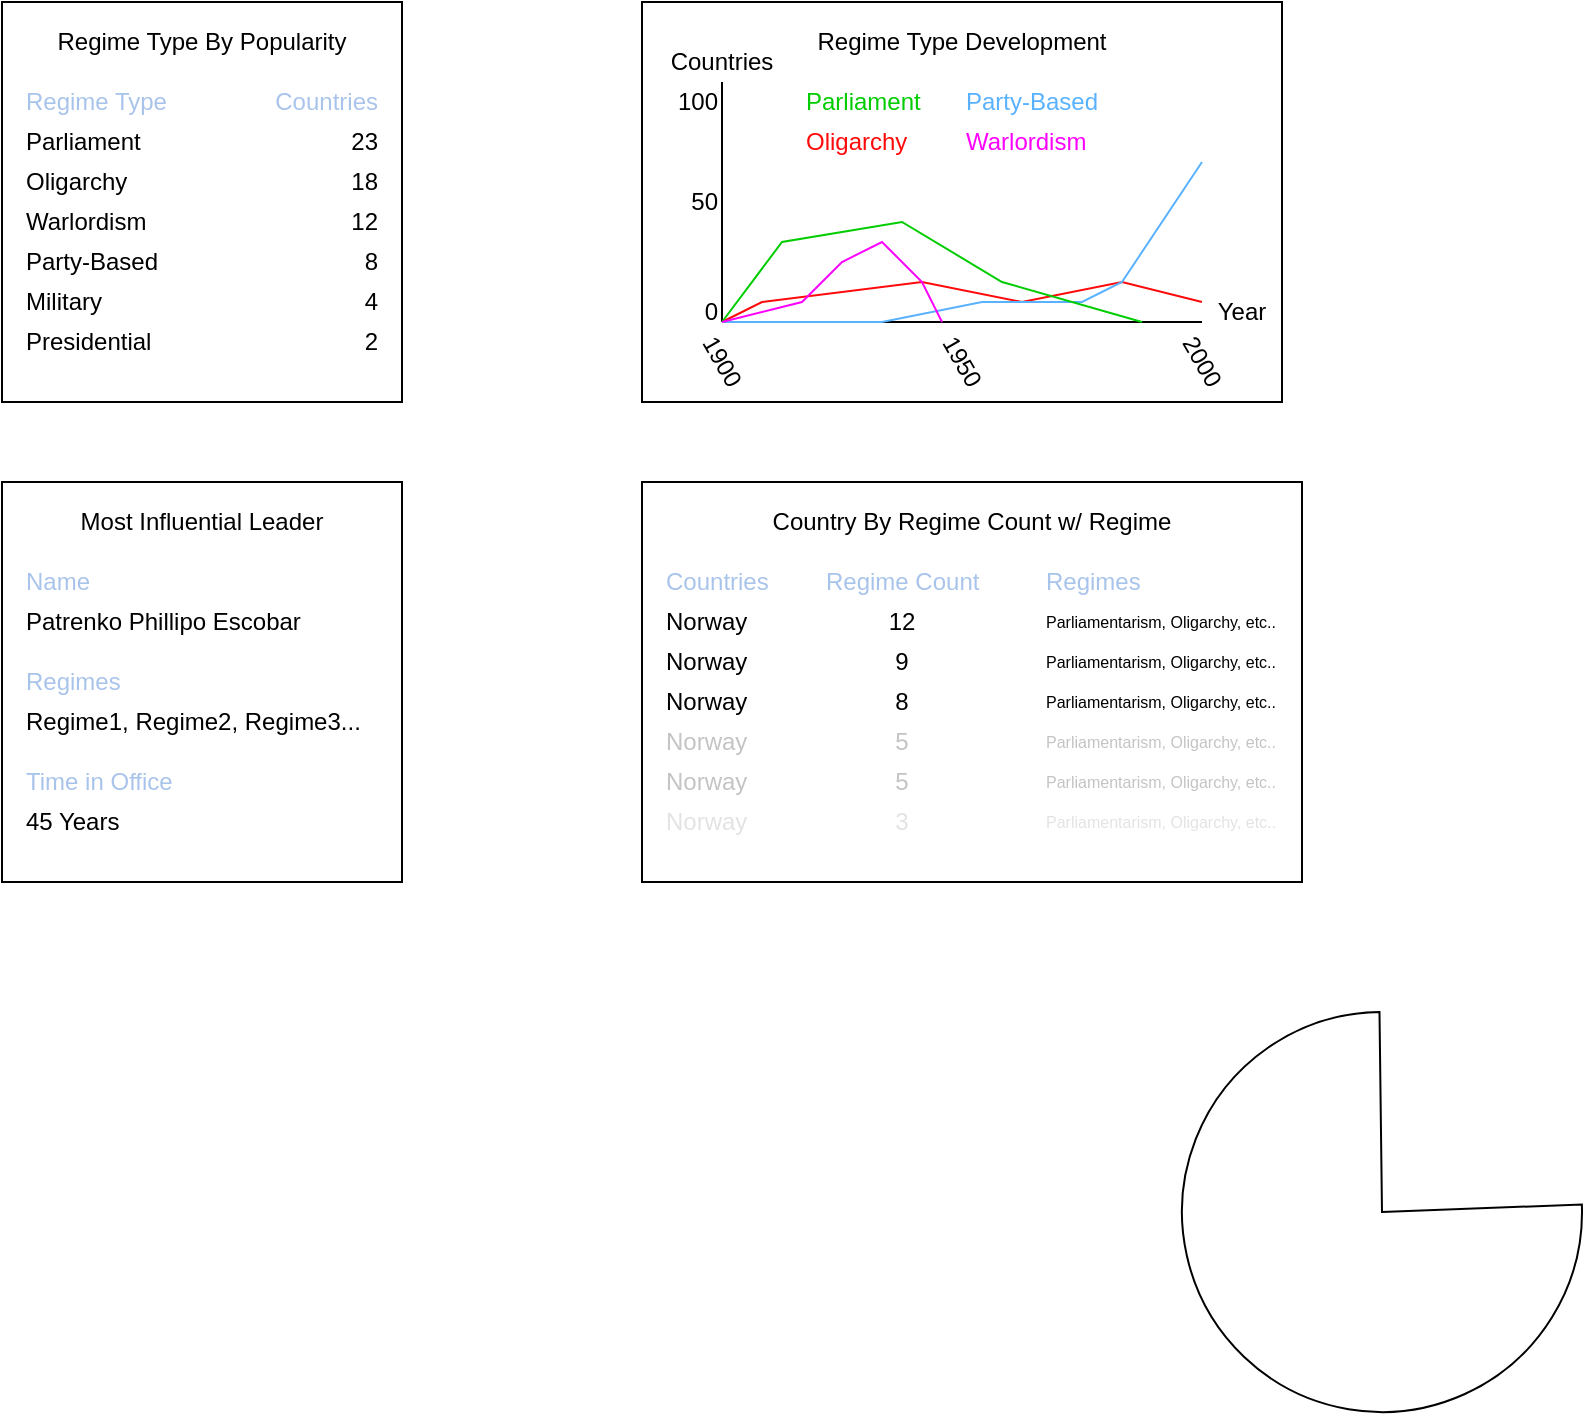<mxfile version="15.5.9" type="device"><diagram id="2VvkQ_vLhEf5tJiCPerx" name="Page-1"><mxGraphModel dx="813" dy="516" grid="1" gridSize="10" guides="0" tooltips="1" connect="1" arrows="1" fold="1" page="1" pageScale="1" pageWidth="827" pageHeight="1169" math="0" shadow="0"><root><mxCell id="0"/><mxCell id="1" parent="0"/><mxCell id="Q0OJEdqisRJYPKQZg0ZW-1" value="" style="rounded=0;whiteSpace=wrap;html=1;" vertex="1" parent="1"><mxGeometry x="80" y="80" width="200" height="200" as="geometry"/></mxCell><mxCell id="Q0OJEdqisRJYPKQZg0ZW-2" value="Regime Type By Popularity" style="text;html=1;strokeColor=none;fillColor=none;align=center;verticalAlign=middle;whiteSpace=wrap;rounded=0;" vertex="1" parent="1"><mxGeometry x="80" y="80" width="200" height="40" as="geometry"/></mxCell><mxCell id="Q0OJEdqisRJYPKQZg0ZW-3" value="Parliament" style="text;html=1;strokeColor=none;fillColor=none;align=left;verticalAlign=middle;whiteSpace=wrap;rounded=0;" vertex="1" parent="1"><mxGeometry x="90" y="140" width="80" height="20" as="geometry"/></mxCell><mxCell id="Q0OJEdqisRJYPKQZg0ZW-5" value="Oligarchy" style="text;html=1;strokeColor=none;fillColor=none;align=left;verticalAlign=middle;whiteSpace=wrap;rounded=0;" vertex="1" parent="1"><mxGeometry x="90" y="160" width="80" height="20" as="geometry"/></mxCell><mxCell id="Q0OJEdqisRJYPKQZg0ZW-6" value="Warlordism" style="text;html=1;strokeColor=none;fillColor=none;align=left;verticalAlign=middle;whiteSpace=wrap;rounded=0;" vertex="1" parent="1"><mxGeometry x="90" y="180" width="80" height="20" as="geometry"/></mxCell><mxCell id="Q0OJEdqisRJYPKQZg0ZW-7" value="Party-Based" style="text;html=1;strokeColor=none;fillColor=none;align=left;verticalAlign=middle;whiteSpace=wrap;rounded=0;" vertex="1" parent="1"><mxGeometry x="90" y="200" width="80" height="20" as="geometry"/></mxCell><mxCell id="Q0OJEdqisRJYPKQZg0ZW-8" value="Military" style="text;html=1;strokeColor=none;fillColor=none;align=left;verticalAlign=middle;whiteSpace=wrap;rounded=0;" vertex="1" parent="1"><mxGeometry x="90" y="220" width="80" height="20" as="geometry"/></mxCell><mxCell id="Q0OJEdqisRJYPKQZg0ZW-9" value="Presidential" style="text;html=1;strokeColor=none;fillColor=none;align=left;verticalAlign=middle;whiteSpace=wrap;rounded=0;" vertex="1" parent="1"><mxGeometry x="90" y="240" width="80" height="20" as="geometry"/></mxCell><mxCell id="Q0OJEdqisRJYPKQZg0ZW-10" value="Regime Type" style="text;html=1;strokeColor=none;fillColor=none;align=left;verticalAlign=middle;whiteSpace=wrap;rounded=0;fontColor=#A9C4EB;" vertex="1" parent="1"><mxGeometry x="90" y="120" width="80" height="20" as="geometry"/></mxCell><mxCell id="Q0OJEdqisRJYPKQZg0ZW-11" value="Countries" style="text;html=1;strokeColor=none;fillColor=none;align=right;verticalAlign=middle;whiteSpace=wrap;rounded=0;fontColor=#A9C4EB;" vertex="1" parent="1"><mxGeometry x="190" y="120" width="80" height="20" as="geometry"/></mxCell><mxCell id="Q0OJEdqisRJYPKQZg0ZW-12" value="23" style="text;html=1;strokeColor=none;fillColor=none;align=right;verticalAlign=middle;whiteSpace=wrap;rounded=0;" vertex="1" parent="1"><mxGeometry x="190" y="140" width="80" height="20" as="geometry"/></mxCell><mxCell id="Q0OJEdqisRJYPKQZg0ZW-15" value="18" style="text;html=1;strokeColor=none;fillColor=none;align=right;verticalAlign=middle;whiteSpace=wrap;rounded=0;" vertex="1" parent="1"><mxGeometry x="190" y="160" width="80" height="20" as="geometry"/></mxCell><mxCell id="Q0OJEdqisRJYPKQZg0ZW-16" value="12" style="text;html=1;strokeColor=none;fillColor=none;align=right;verticalAlign=middle;whiteSpace=wrap;rounded=0;" vertex="1" parent="1"><mxGeometry x="190" y="180" width="80" height="20" as="geometry"/></mxCell><mxCell id="Q0OJEdqisRJYPKQZg0ZW-17" value="8" style="text;html=1;strokeColor=none;fillColor=none;align=right;verticalAlign=middle;whiteSpace=wrap;rounded=0;" vertex="1" parent="1"><mxGeometry x="190" y="200" width="80" height="20" as="geometry"/></mxCell><mxCell id="Q0OJEdqisRJYPKQZg0ZW-18" value="4" style="text;html=1;strokeColor=none;fillColor=none;align=right;verticalAlign=middle;whiteSpace=wrap;rounded=0;" vertex="1" parent="1"><mxGeometry x="190" y="220" width="80" height="20" as="geometry"/></mxCell><mxCell id="Q0OJEdqisRJYPKQZg0ZW-19" value="2" style="text;html=1;strokeColor=none;fillColor=none;align=right;verticalAlign=middle;whiteSpace=wrap;rounded=0;" vertex="1" parent="1"><mxGeometry x="190" y="240" width="80" height="20" as="geometry"/></mxCell><mxCell id="Q0OJEdqisRJYPKQZg0ZW-23" value="" style="verticalLabelPosition=bottom;verticalAlign=top;html=1;shape=mxgraph.basic.pie;startAngle=0.244;endAngle=0.998;fontColor=#A9C4EB;" vertex="1" parent="1"><mxGeometry x="670" y="585" width="200" height="200" as="geometry"/></mxCell><mxCell id="Q0OJEdqisRJYPKQZg0ZW-24" value="" style="rounded=0;whiteSpace=wrap;html=1;" vertex="1" parent="1"><mxGeometry x="400" y="80" width="320" height="200" as="geometry"/></mxCell><mxCell id="Q0OJEdqisRJYPKQZg0ZW-25" value="" style="endArrow=none;html=1;rounded=0;fontColor=#A9C4EB;" edge="1" parent="1"><mxGeometry width="50" height="50" relative="1" as="geometry"><mxPoint x="440" y="240" as="sourcePoint"/><mxPoint x="440" y="120" as="targetPoint"/></mxGeometry></mxCell><mxCell id="Q0OJEdqisRJYPKQZg0ZW-26" value="" style="endArrow=none;html=1;rounded=0;fontColor=#A9C4EB;" edge="1" parent="1"><mxGeometry width="50" height="50" relative="1" as="geometry"><mxPoint x="440" y="240" as="sourcePoint"/><mxPoint x="680" y="240" as="targetPoint"/></mxGeometry></mxCell><mxCell id="Q0OJEdqisRJYPKQZg0ZW-27" value="" style="endArrow=none;html=1;rounded=0;fontColor=#A9C4EB;strokeColor=#FF0A0A;" edge="1" parent="1"><mxGeometry width="50" height="50" relative="1" as="geometry"><mxPoint x="440" y="240" as="sourcePoint"/><mxPoint x="680" y="230" as="targetPoint"/><Array as="points"><mxPoint x="460" y="230"/><mxPoint x="540" y="220"/><mxPoint x="590" y="230"/><mxPoint x="640" y="220"/></Array></mxGeometry></mxCell><mxCell id="Q0OJEdqisRJYPKQZg0ZW-28" value="" style="endArrow=none;html=1;rounded=0;fontColor=#A9C4EB;strokeColor=#59B2FF;" edge="1" parent="1"><mxGeometry width="50" height="50" relative="1" as="geometry"><mxPoint x="440" y="240" as="sourcePoint"/><mxPoint x="680" y="160" as="targetPoint"/><Array as="points"><mxPoint x="520" y="240"/><mxPoint x="570" y="230"/><mxPoint x="620" y="230"/><mxPoint x="640" y="220"/></Array></mxGeometry></mxCell><mxCell id="Q0OJEdqisRJYPKQZg0ZW-29" value="" style="endArrow=none;html=1;rounded=0;fontColor=#A9C4EB;strokeColor=#00CC00;" edge="1" parent="1"><mxGeometry width="50" height="50" relative="1" as="geometry"><mxPoint x="440" y="240" as="sourcePoint"/><mxPoint x="650" y="240" as="targetPoint"/><Array as="points"><mxPoint x="470" y="200"/><mxPoint x="530" y="190"/><mxPoint x="580" y="220"/></Array></mxGeometry></mxCell><mxCell id="Q0OJEdqisRJYPKQZg0ZW-30" value="" style="endArrow=none;html=1;rounded=0;fontColor=#A9C4EB;strokeColor=#FF00FF;" edge="1" parent="1"><mxGeometry width="50" height="50" relative="1" as="geometry"><mxPoint x="440" y="240" as="sourcePoint"/><mxPoint x="550" y="240" as="targetPoint"/><Array as="points"><mxPoint x="480" y="230"/><mxPoint x="500" y="210"/><mxPoint x="520" y="200"/><mxPoint x="540" y="220"/></Array></mxGeometry></mxCell><mxCell id="Q0OJEdqisRJYPKQZg0ZW-31" value="Countries" style="text;html=1;strokeColor=none;fillColor=none;align=center;verticalAlign=middle;whiteSpace=wrap;rounded=0;fontColor=#000000;" vertex="1" parent="1"><mxGeometry x="410" y="100" width="60" height="20" as="geometry"/></mxCell><mxCell id="Q0OJEdqisRJYPKQZg0ZW-32" value="Year" style="text;html=1;strokeColor=none;fillColor=none;align=center;verticalAlign=middle;whiteSpace=wrap;rounded=0;fontColor=#000000;" vertex="1" parent="1"><mxGeometry x="680" y="220" width="40" height="30" as="geometry"/></mxCell><mxCell id="Q0OJEdqisRJYPKQZg0ZW-33" value="1900" style="text;html=1;strokeColor=none;fillColor=none;align=center;verticalAlign=middle;whiteSpace=wrap;rounded=0;fontColor=#000000;rotation=60;" vertex="1" parent="1"><mxGeometry x="420" y="250" width="40" height="20" as="geometry"/></mxCell><mxCell id="Q0OJEdqisRJYPKQZg0ZW-34" value="2000" style="text;html=1;strokeColor=none;fillColor=none;align=center;verticalAlign=middle;whiteSpace=wrap;rounded=0;fontColor=#000000;rotation=60;" vertex="1" parent="1"><mxGeometry x="660" y="250" width="40" height="20" as="geometry"/></mxCell><mxCell id="Q0OJEdqisRJYPKQZg0ZW-35" value="1950" style="text;html=1;strokeColor=none;fillColor=none;align=center;verticalAlign=middle;whiteSpace=wrap;rounded=0;fontColor=#000000;rotation=60;" vertex="1" parent="1"><mxGeometry x="540" y="250" width="40" height="20" as="geometry"/></mxCell><mxCell id="Q0OJEdqisRJYPKQZg0ZW-36" value="Parliament" style="text;html=1;strokeColor=none;fillColor=none;align=left;verticalAlign=middle;whiteSpace=wrap;rounded=0;fontColor=#00CC00;" vertex="1" parent="1"><mxGeometry x="480" y="120" width="80" height="20" as="geometry"/></mxCell><mxCell id="Q0OJEdqisRJYPKQZg0ZW-37" value="Oligarchy" style="text;html=1;strokeColor=none;fillColor=none;align=left;verticalAlign=middle;whiteSpace=wrap;rounded=0;fontColor=#FF0A0A;" vertex="1" parent="1"><mxGeometry x="480" y="140" width="80" height="20" as="geometry"/></mxCell><mxCell id="Q0OJEdqisRJYPKQZg0ZW-38" value="Warlordism" style="text;html=1;strokeColor=none;fillColor=none;align=left;verticalAlign=middle;whiteSpace=wrap;rounded=0;fontColor=#FF00FF;" vertex="1" parent="1"><mxGeometry x="560" y="140" width="80" height="20" as="geometry"/></mxCell><mxCell id="Q0OJEdqisRJYPKQZg0ZW-39" value="Party-Based" style="text;html=1;strokeColor=none;fillColor=none;align=left;verticalAlign=middle;whiteSpace=wrap;rounded=0;fontColor=#59B2FF;" vertex="1" parent="1"><mxGeometry x="560" y="120" width="80" height="20" as="geometry"/></mxCell><mxCell id="Q0OJEdqisRJYPKQZg0ZW-40" value="Regime Type Development" style="text;html=1;strokeColor=none;fillColor=none;align=center;verticalAlign=middle;whiteSpace=wrap;rounded=0;fontColor=#000000;" vertex="1" parent="1"><mxGeometry x="400" y="80" width="320" height="40" as="geometry"/></mxCell><mxCell id="Q0OJEdqisRJYPKQZg0ZW-41" value="100" style="text;html=1;strokeColor=none;fillColor=none;align=right;verticalAlign=middle;whiteSpace=wrap;rounded=0;" vertex="1" parent="1"><mxGeometry x="410" y="120" width="30" height="20" as="geometry"/></mxCell><mxCell id="Q0OJEdqisRJYPKQZg0ZW-42" value="0" style="text;html=1;strokeColor=none;fillColor=none;align=right;verticalAlign=middle;whiteSpace=wrap;rounded=0;" vertex="1" parent="1"><mxGeometry x="410" y="225" width="30" height="20" as="geometry"/></mxCell><mxCell id="Q0OJEdqisRJYPKQZg0ZW-43" value="50" style="text;html=1;strokeColor=none;fillColor=none;align=right;verticalAlign=middle;whiteSpace=wrap;rounded=0;" vertex="1" parent="1"><mxGeometry x="410" y="170" width="30" height="20" as="geometry"/></mxCell><mxCell id="Q0OJEdqisRJYPKQZg0ZW-44" value="" style="rounded=0;whiteSpace=wrap;html=1;" vertex="1" parent="1"><mxGeometry x="400" y="320" width="330" height="200" as="geometry"/></mxCell><mxCell id="Q0OJEdqisRJYPKQZg0ZW-45" value="Countries" style="text;html=1;strokeColor=none;fillColor=none;align=left;verticalAlign=middle;whiteSpace=wrap;rounded=0;fontColor=#A9C4EB;" vertex="1" parent="1"><mxGeometry x="410" y="360" width="80" height="20" as="geometry"/></mxCell><mxCell id="Q0OJEdqisRJYPKQZg0ZW-46" value="Norway" style="text;html=1;strokeColor=none;fillColor=none;align=left;verticalAlign=middle;whiteSpace=wrap;rounded=0;" vertex="1" parent="1"><mxGeometry x="410" y="380" width="80" height="20" as="geometry"/></mxCell><mxCell id="Q0OJEdqisRJYPKQZg0ZW-47" value="Norway" style="text;html=1;strokeColor=none;fillColor=none;align=left;verticalAlign=middle;whiteSpace=wrap;rounded=0;" vertex="1" parent="1"><mxGeometry x="410" y="400" width="80" height="20" as="geometry"/></mxCell><mxCell id="Q0OJEdqisRJYPKQZg0ZW-48" value="Norway" style="text;html=1;strokeColor=none;fillColor=none;align=left;verticalAlign=middle;whiteSpace=wrap;rounded=0;" vertex="1" parent="1"><mxGeometry x="410" y="420" width="80" height="20" as="geometry"/></mxCell><mxCell id="Q0OJEdqisRJYPKQZg0ZW-49" value="Norway" style="text;html=1;strokeColor=none;fillColor=none;align=left;verticalAlign=middle;whiteSpace=wrap;rounded=0;fontColor=#C4C4C4;" vertex="1" parent="1"><mxGeometry x="410" y="440" width="80" height="20" as="geometry"/></mxCell><mxCell id="Q0OJEdqisRJYPKQZg0ZW-50" value="Norway" style="text;html=1;strokeColor=none;fillColor=none;align=left;verticalAlign=middle;whiteSpace=wrap;rounded=0;fontColor=#C4C4C4;" vertex="1" parent="1"><mxGeometry x="410" y="460" width="80" height="20" as="geometry"/></mxCell><mxCell id="Q0OJEdqisRJYPKQZg0ZW-51" value="Norway" style="text;html=1;strokeColor=none;fillColor=none;align=left;verticalAlign=middle;whiteSpace=wrap;rounded=0;fontColor=#E3E3E3;" vertex="1" parent="1"><mxGeometry x="410" y="480" width="80" height="20" as="geometry"/></mxCell><mxCell id="Q0OJEdqisRJYPKQZg0ZW-53" value="Regime Count" style="text;html=1;strokeColor=none;fillColor=none;align=left;verticalAlign=middle;whiteSpace=wrap;rounded=0;fontColor=#A9C4EB;" vertex="1" parent="1"><mxGeometry x="490" y="360" width="80" height="20" as="geometry"/></mxCell><mxCell id="Q0OJEdqisRJYPKQZg0ZW-54" value="12" style="text;html=1;strokeColor=none;fillColor=none;align=center;verticalAlign=middle;whiteSpace=wrap;rounded=0;" vertex="1" parent="1"><mxGeometry x="490" y="380" width="80" height="20" as="geometry"/></mxCell><mxCell id="Q0OJEdqisRJYPKQZg0ZW-55" value="9" style="text;html=1;strokeColor=none;fillColor=none;align=center;verticalAlign=middle;whiteSpace=wrap;rounded=0;" vertex="1" parent="1"><mxGeometry x="490" y="400" width="80" height="20" as="geometry"/></mxCell><mxCell id="Q0OJEdqisRJYPKQZg0ZW-56" value="8" style="text;html=1;strokeColor=none;fillColor=none;align=center;verticalAlign=middle;whiteSpace=wrap;rounded=0;" vertex="1" parent="1"><mxGeometry x="490" y="420" width="80" height="20" as="geometry"/></mxCell><mxCell id="Q0OJEdqisRJYPKQZg0ZW-57" value="5" style="text;html=1;strokeColor=none;fillColor=none;align=center;verticalAlign=middle;whiteSpace=wrap;rounded=0;fontColor=#C4C4C4;" vertex="1" parent="1"><mxGeometry x="490" y="440" width="80" height="20" as="geometry"/></mxCell><mxCell id="Q0OJEdqisRJYPKQZg0ZW-58" value="5" style="text;html=1;strokeColor=none;fillColor=none;align=center;verticalAlign=middle;whiteSpace=wrap;rounded=0;fontColor=#C4C4C4;" vertex="1" parent="1"><mxGeometry x="490" y="460" width="80" height="20" as="geometry"/></mxCell><mxCell id="Q0OJEdqisRJYPKQZg0ZW-59" value="3" style="text;html=1;strokeColor=none;fillColor=none;align=center;verticalAlign=middle;whiteSpace=wrap;rounded=0;fontColor=#E3E3E3;" vertex="1" parent="1"><mxGeometry x="490" y="480" width="80" height="20" as="geometry"/></mxCell><mxCell id="Q0OJEdqisRJYPKQZg0ZW-60" value="Regimes" style="text;html=1;strokeColor=none;fillColor=none;align=left;verticalAlign=middle;whiteSpace=wrap;rounded=0;fontColor=#A9C4EB;" vertex="1" parent="1"><mxGeometry x="600" y="360" width="80" height="20" as="geometry"/></mxCell><mxCell id="Q0OJEdqisRJYPKQZg0ZW-61" value="Parliamentarism, Oligarchy, etc.." style="text;html=1;strokeColor=none;fillColor=none;align=left;verticalAlign=middle;whiteSpace=wrap;rounded=0;fontSize=8;" vertex="1" parent="1"><mxGeometry x="600" y="380" width="120" height="20" as="geometry"/></mxCell><mxCell id="Q0OJEdqisRJYPKQZg0ZW-62" value="Parliamentarism, Oligarchy, etc.." style="text;html=1;strokeColor=none;fillColor=none;align=left;verticalAlign=middle;whiteSpace=wrap;rounded=0;fontSize=8;" vertex="1" parent="1"><mxGeometry x="600" y="400" width="120" height="20" as="geometry"/></mxCell><mxCell id="Q0OJEdqisRJYPKQZg0ZW-63" value="Parliamentarism, Oligarchy, etc.." style="text;html=1;strokeColor=none;fillColor=none;align=left;verticalAlign=middle;whiteSpace=wrap;rounded=0;fontSize=8;" vertex="1" parent="1"><mxGeometry x="600" y="420" width="120" height="20" as="geometry"/></mxCell><mxCell id="Q0OJEdqisRJYPKQZg0ZW-64" value="Parliamentarism, Oligarchy, etc.." style="text;html=1;strokeColor=none;fillColor=none;align=left;verticalAlign=middle;whiteSpace=wrap;rounded=0;fontSize=8;fontColor=#C4C4C4;" vertex="1" parent="1"><mxGeometry x="600" y="440" width="120" height="20" as="geometry"/></mxCell><mxCell id="Q0OJEdqisRJYPKQZg0ZW-65" value="Parliamentarism, Oligarchy, etc.." style="text;html=1;strokeColor=none;fillColor=none;align=left;verticalAlign=middle;whiteSpace=wrap;rounded=0;fontSize=8;fontColor=#C4C4C4;" vertex="1" parent="1"><mxGeometry x="600" y="460" width="120" height="20" as="geometry"/></mxCell><mxCell id="Q0OJEdqisRJYPKQZg0ZW-66" value="Parliamentarism, Oligarchy, etc.." style="text;html=1;strokeColor=none;fillColor=none;align=left;verticalAlign=middle;whiteSpace=wrap;rounded=0;fontSize=8;fontColor=#E3E3E3;" vertex="1" parent="1"><mxGeometry x="600" y="480" width="120" height="20" as="geometry"/></mxCell><mxCell id="Q0OJEdqisRJYPKQZg0ZW-67" value="Country By Regime Count w/ Regime" style="text;html=1;strokeColor=none;fillColor=none;align=center;verticalAlign=middle;whiteSpace=wrap;rounded=0;" vertex="1" parent="1"><mxGeometry x="400" y="320" width="330" height="40" as="geometry"/></mxCell><mxCell id="Q0OJEdqisRJYPKQZg0ZW-68" value="" style="rounded=0;whiteSpace=wrap;html=1;" vertex="1" parent="1"><mxGeometry x="80" y="320" width="200" height="200" as="geometry"/></mxCell><mxCell id="Q0OJEdqisRJYPKQZg0ZW-69" value="Most Influential Leader" style="text;html=1;strokeColor=none;fillColor=none;align=center;verticalAlign=middle;whiteSpace=wrap;rounded=0;" vertex="1" parent="1"><mxGeometry x="80" y="320" width="200" height="40" as="geometry"/></mxCell><mxCell id="Q0OJEdqisRJYPKQZg0ZW-71" value="Patrenko Phillipo Escobar" style="text;html=1;strokeColor=none;fillColor=none;align=left;verticalAlign=middle;whiteSpace=wrap;rounded=0;" vertex="1" parent="1"><mxGeometry x="90" y="380" width="180" height="20" as="geometry"/></mxCell><mxCell id="Q0OJEdqisRJYPKQZg0ZW-72" value="Name" style="text;html=1;strokeColor=none;fillColor=none;align=left;verticalAlign=middle;whiteSpace=wrap;rounded=0;fontColor=#A9C4EB;" vertex="1" parent="1"><mxGeometry x="90" y="360" width="80" height="20" as="geometry"/></mxCell><mxCell id="Q0OJEdqisRJYPKQZg0ZW-73" value="Regimes" style="text;html=1;strokeColor=none;fillColor=none;align=left;verticalAlign=middle;whiteSpace=wrap;rounded=0;fontColor=#A9C4EB;" vertex="1" parent="1"><mxGeometry x="90" y="410" width="80" height="20" as="geometry"/></mxCell><mxCell id="Q0OJEdqisRJYPKQZg0ZW-74" value="Time in Office" style="text;html=1;strokeColor=none;fillColor=none;align=left;verticalAlign=middle;whiteSpace=wrap;rounded=0;fontColor=#A9C4EB;" vertex="1" parent="1"><mxGeometry x="90" y="460" width="80" height="20" as="geometry"/></mxCell><mxCell id="Q0OJEdqisRJYPKQZg0ZW-75" value="Regime1, Regime2, Regime3..." style="text;html=1;strokeColor=none;fillColor=none;align=left;verticalAlign=middle;whiteSpace=wrap;rounded=0;" vertex="1" parent="1"><mxGeometry x="90" y="430" width="180" height="20" as="geometry"/></mxCell><mxCell id="Q0OJEdqisRJYPKQZg0ZW-76" value="45 Years" style="text;html=1;strokeColor=none;fillColor=none;align=left;verticalAlign=middle;whiteSpace=wrap;rounded=0;" vertex="1" parent="1"><mxGeometry x="90" y="480" width="180" height="20" as="geometry"/></mxCell></root></mxGraphModel></diagram></mxfile>